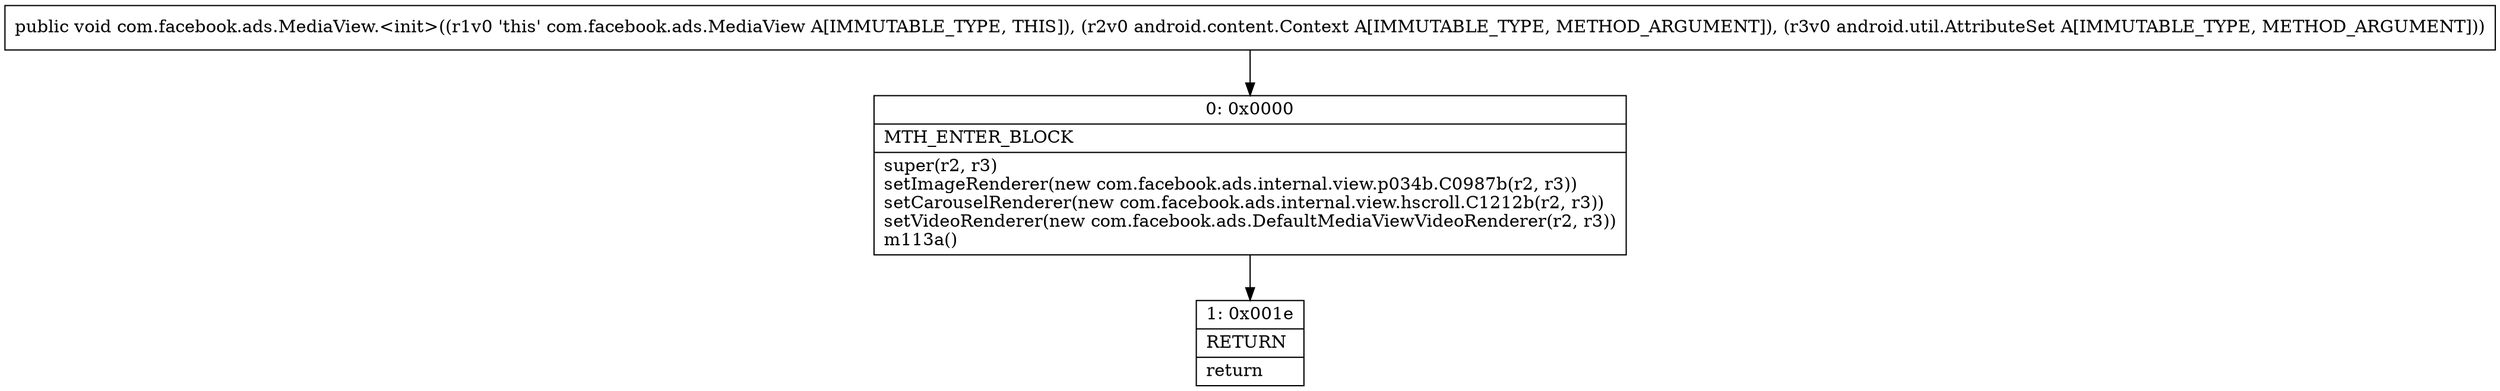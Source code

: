 digraph "CFG forcom.facebook.ads.MediaView.\<init\>(Landroid\/content\/Context;Landroid\/util\/AttributeSet;)V" {
Node_0 [shape=record,label="{0\:\ 0x0000|MTH_ENTER_BLOCK\l|super(r2, r3)\lsetImageRenderer(new com.facebook.ads.internal.view.p034b.C0987b(r2, r3))\lsetCarouselRenderer(new com.facebook.ads.internal.view.hscroll.C1212b(r2, r3))\lsetVideoRenderer(new com.facebook.ads.DefaultMediaViewVideoRenderer(r2, r3))\lm113a()\l}"];
Node_1 [shape=record,label="{1\:\ 0x001e|RETURN\l|return\l}"];
MethodNode[shape=record,label="{public void com.facebook.ads.MediaView.\<init\>((r1v0 'this' com.facebook.ads.MediaView A[IMMUTABLE_TYPE, THIS]), (r2v0 android.content.Context A[IMMUTABLE_TYPE, METHOD_ARGUMENT]), (r3v0 android.util.AttributeSet A[IMMUTABLE_TYPE, METHOD_ARGUMENT])) }"];
MethodNode -> Node_0;
Node_0 -> Node_1;
}

